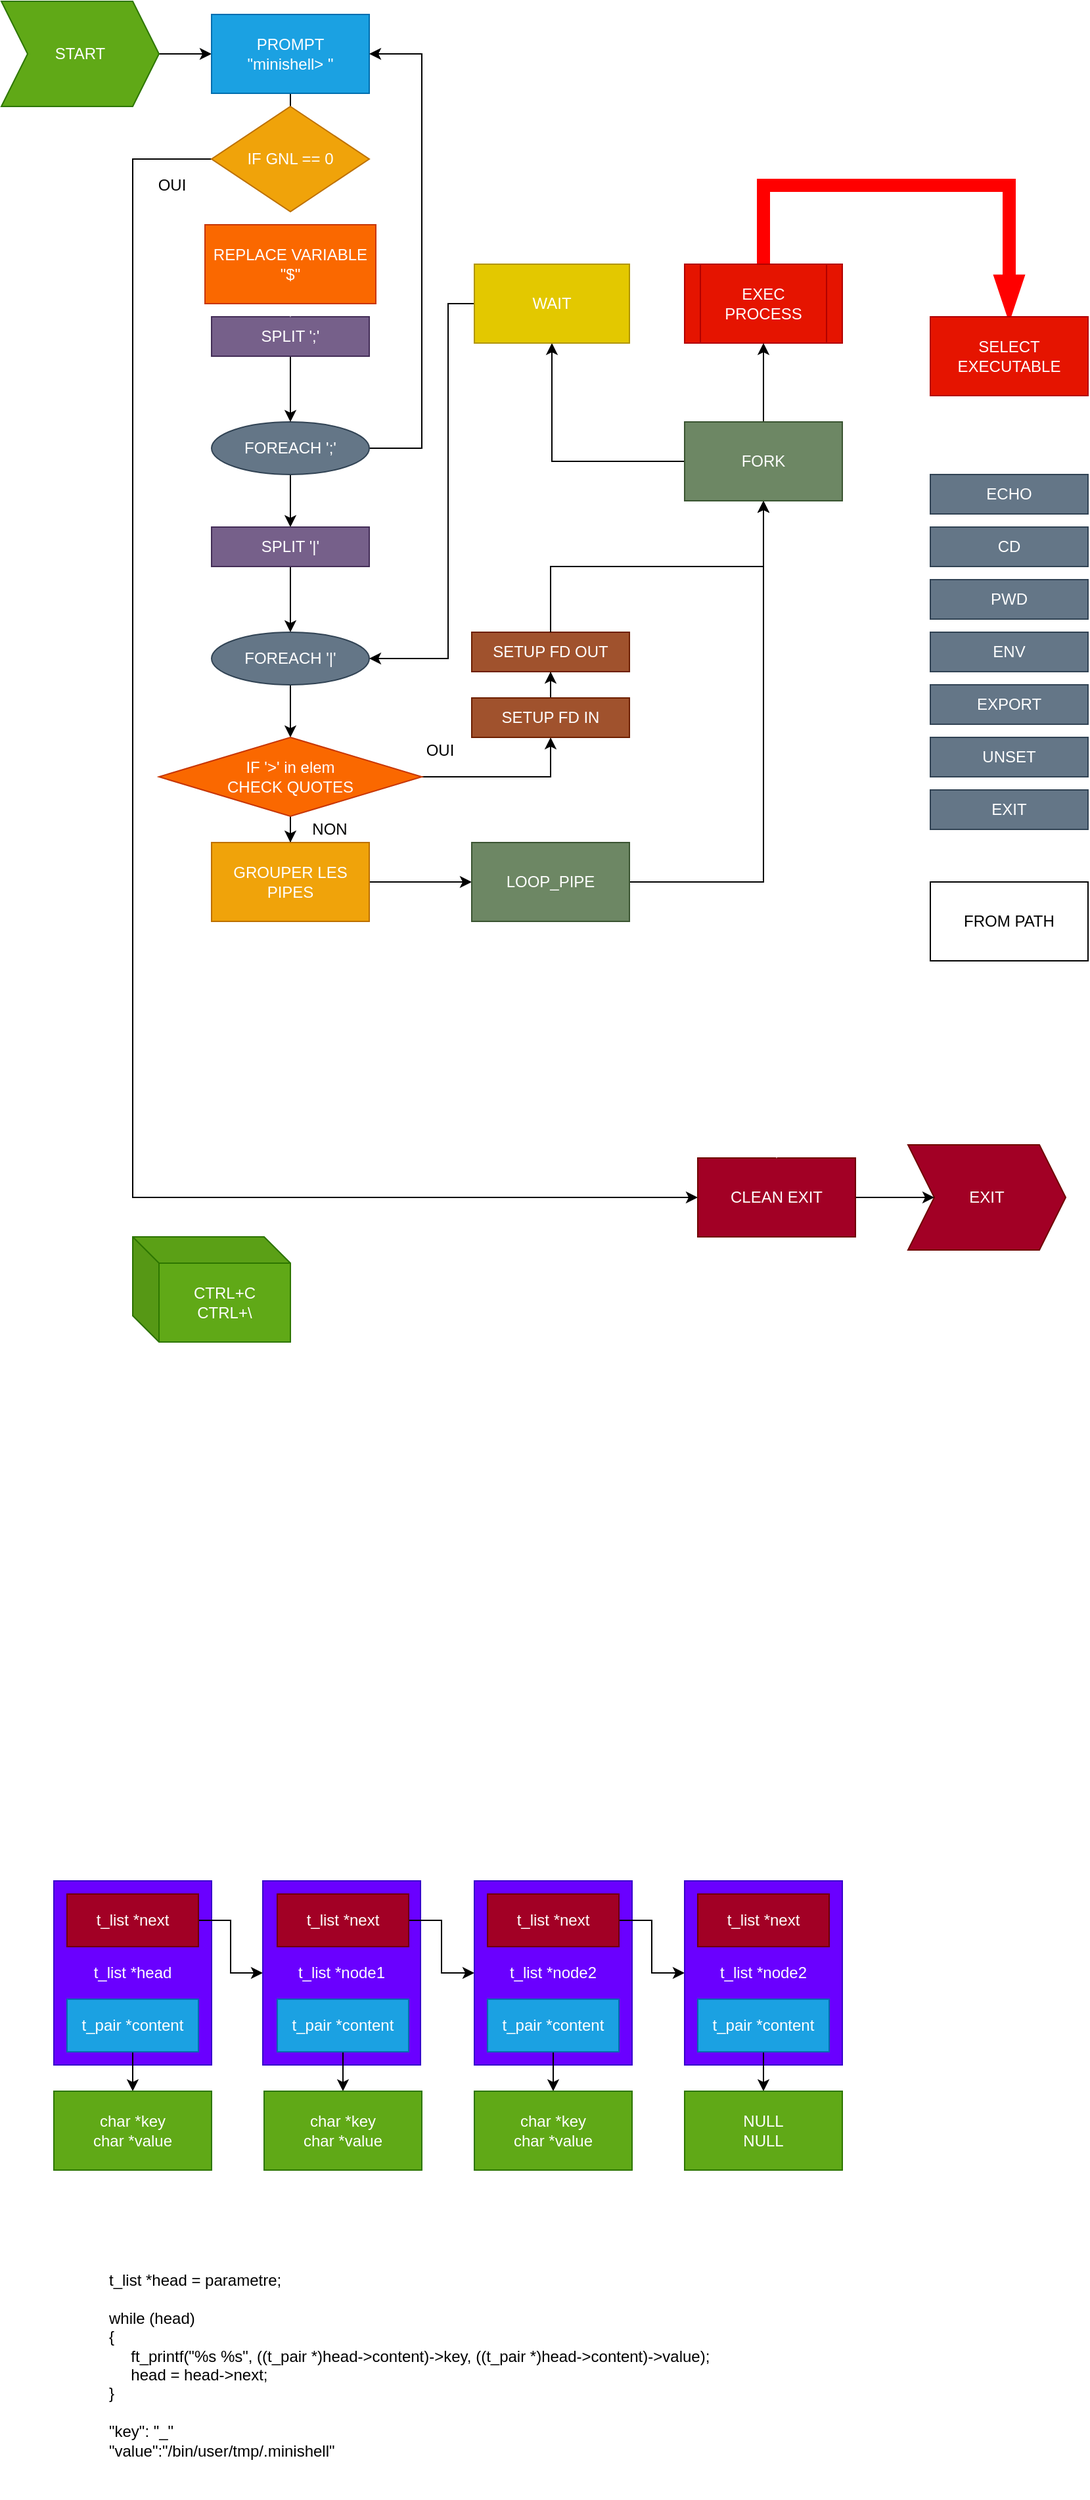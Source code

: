 <mxfile version="13.1.3">
    <diagram id="6hGFLwfOUW9BJ-s0fimq" name="Page-1">
        <mxGraphModel dx="1145" dy="655" grid="1" gridSize="10" guides="1" tooltips="1" connect="1" arrows="1" fold="1" page="1" pageScale="1" pageWidth="827" pageHeight="1169" math="0" shadow="0">
            <root>
                <mxCell id="0"/>
                <mxCell id="1" parent="0"/>
                <mxCell id="15" value="" style="edgeStyle=orthogonalEdgeStyle;rounded=0;orthogonalLoop=1;jettySize=auto;html=1;" parent="1" edge="1">
                    <mxGeometry relative="1" as="geometry">
                        <mxPoint x="223" y="410" as="sourcePoint"/>
                    </mxGeometry>
                </mxCell>
                <mxCell id="36" style="edgeStyle=orthogonalEdgeStyle;rounded=0;orthogonalLoop=1;jettySize=auto;html=1;exitX=1;exitY=0.5;exitDx=0;exitDy=0;entryX=0;entryY=0.5;entryDx=0;entryDy=0;" parent="1" source="33" target="35" edge="1">
                    <mxGeometry relative="1" as="geometry"/>
                </mxCell>
                <mxCell id="33" value="START" style="shape=step;perimeter=stepPerimeter;whiteSpace=wrap;html=1;fixedSize=1;fillColor=#60a917;strokeColor=#2D7600;fontColor=#ffffff;" parent="1" vertex="1">
                    <mxGeometry width="120" height="80" as="geometry"/>
                </mxCell>
                <mxCell id="34" value="EXIT" style="shape=step;perimeter=stepPerimeter;whiteSpace=wrap;html=1;fixedSize=1;fillColor=#a20025;strokeColor=#6F0000;fontColor=#ffffff;" parent="1" vertex="1">
                    <mxGeometry x="690" y="870" width="120" height="80" as="geometry"/>
                </mxCell>
                <mxCell id="37" style="edgeStyle=orthogonalEdgeStyle;rounded=0;orthogonalLoop=1;jettySize=auto;html=1;" parent="1" source="35" edge="1">
                    <mxGeometry relative="1" as="geometry">
                        <mxPoint x="220" y="120" as="targetPoint"/>
                    </mxGeometry>
                </mxCell>
                <mxCell id="35" value="PROMPT&lt;br&gt;&quot;minishell&amp;gt; &quot;" style="rounded=0;whiteSpace=wrap;html=1;fillColor=#1ba1e2;strokeColor=#006EAF;fontColor=#ffffff;" parent="1" vertex="1">
                    <mxGeometry x="160" y="10" width="120" height="60" as="geometry"/>
                </mxCell>
                <mxCell id="39" style="edgeStyle=orthogonalEdgeStyle;rounded=0;orthogonalLoop=1;jettySize=auto;html=1;entryX=0;entryY=0.5;entryDx=0;entryDy=0;exitX=0;exitY=0.5;exitDx=0;exitDy=0;" parent="1" source="42" target="40" edge="1">
                    <mxGeometry relative="1" as="geometry">
                        <mxPoint x="80" y="830.0" as="targetPoint"/>
                        <mxPoint x="160" y="150" as="sourcePoint"/>
                        <Array as="points">
                            <mxPoint x="100" y="120"/>
                            <mxPoint x="100" y="910"/>
                        </Array>
                    </mxGeometry>
                </mxCell>
                <mxCell id="41" style="edgeStyle=orthogonalEdgeStyle;rounded=0;orthogonalLoop=1;jettySize=auto;html=1;entryX=0;entryY=0.5;entryDx=0;entryDy=0;" parent="1" source="40" target="34" edge="1">
                    <mxGeometry relative="1" as="geometry"/>
                </mxCell>
                <mxCell id="40" value="CLEAN EXIT" style="rounded=0;whiteSpace=wrap;html=1;fillColor=#a20025;strokeColor=#6F0000;fontColor=#ffffff;" parent="1" vertex="1">
                    <mxGeometry x="530" y="880" width="120" height="60" as="geometry"/>
                </mxCell>
                <mxCell id="120" style="edgeStyle=orthogonalEdgeStyle;rounded=0;orthogonalLoop=1;jettySize=auto;html=1;exitX=0.5;exitY=1;exitDx=0;exitDy=0;entryX=0.5;entryY=0;entryDx=0;entryDy=0;startArrow=none;startFill=0;endArrow=blockThin;endFill=1;strokeColor=#FFFFFF;strokeWidth=1;" parent="1" source="42" target="118" edge="1">
                    <mxGeometry relative="1" as="geometry"/>
                </mxCell>
                <mxCell id="42" value="&lt;span style=&quot;color: rgb(255 , 255 , 255)&quot;&gt;IF GNL == 0&lt;/span&gt;" style="rhombus;whiteSpace=wrap;html=1;fillColor=#f0a30a;strokeColor=#BD7000;fontColor=#ffffff;" parent="1" vertex="1">
                    <mxGeometry x="160" y="80" width="120" height="80" as="geometry"/>
                </mxCell>
                <mxCell id="43" value="OUI" style="text;html=1;strokeColor=none;fillColor=none;align=center;verticalAlign=middle;whiteSpace=wrap;rounded=0;" parent="1" vertex="1">
                    <mxGeometry x="110" y="130" width="40" height="20" as="geometry"/>
                </mxCell>
                <mxCell id="50" style="edgeStyle=orthogonalEdgeStyle;rounded=0;orthogonalLoop=1;jettySize=auto;html=1;exitX=0.5;exitY=1;exitDx=0;exitDy=0;entryX=0.5;entryY=0;entryDx=0;entryDy=0;" parent="1" source="45" target="49" edge="1">
                    <mxGeometry relative="1" as="geometry"/>
                </mxCell>
                <mxCell id="73" style="edgeStyle=orthogonalEdgeStyle;rounded=0;orthogonalLoop=1;jettySize=auto;html=1;exitX=1;exitY=0.5;exitDx=0;exitDy=0;entryX=1;entryY=0.5;entryDx=0;entryDy=0;" parent="1" source="45" target="35" edge="1">
                    <mxGeometry relative="1" as="geometry">
                        <Array as="points">
                            <mxPoint x="320" y="340"/>
                            <mxPoint x="320" y="40"/>
                        </Array>
                    </mxGeometry>
                </mxCell>
                <mxCell id="45" value="FOREACH ';'" style="ellipse;whiteSpace=wrap;html=1;fillColor=#647687;strokeColor=#314354;fontColor=#ffffff;" parent="1" vertex="1">
                    <mxGeometry x="160" y="320" width="120" height="40" as="geometry"/>
                </mxCell>
                <mxCell id="47" style="edgeStyle=orthogonalEdgeStyle;rounded=0;orthogonalLoop=1;jettySize=auto;html=1;exitX=0.5;exitY=1;exitDx=0;exitDy=0;entryX=0.5;entryY=0;entryDx=0;entryDy=0;" parent="1" source="46" target="45" edge="1">
                    <mxGeometry relative="1" as="geometry"/>
                </mxCell>
                <mxCell id="46" value="SPLIT ';'" style="rounded=0;whiteSpace=wrap;html=1;fillColor=#76608a;strokeColor=#432D57;fontColor=#ffffff;" parent="1" vertex="1">
                    <mxGeometry x="160" y="240" width="120" height="30" as="geometry"/>
                </mxCell>
                <mxCell id="52" style="edgeStyle=orthogonalEdgeStyle;rounded=0;orthogonalLoop=1;jettySize=auto;html=1;exitX=0.5;exitY=1;exitDx=0;exitDy=0;entryX=0.5;entryY=0;entryDx=0;entryDy=0;" parent="1" source="49" edge="1">
                    <mxGeometry relative="1" as="geometry">
                        <mxPoint x="220" y="480" as="targetPoint"/>
                    </mxGeometry>
                </mxCell>
                <mxCell id="49" value="SPLIT '|'" style="rounded=0;whiteSpace=wrap;html=1;fillColor=#76608a;strokeColor=#432D57;fontColor=#ffffff;" parent="1" vertex="1">
                    <mxGeometry x="160" y="400" width="120" height="30" as="geometry"/>
                </mxCell>
                <mxCell id="55" style="edgeStyle=orthogonalEdgeStyle;rounded=0;orthogonalLoop=1;jettySize=auto;html=1;exitX=0.5;exitY=1;exitDx=0;exitDy=0;entryX=0.5;entryY=0;entryDx=0;entryDy=0;" parent="1" source="53" target="54" edge="1">
                    <mxGeometry relative="1" as="geometry"/>
                </mxCell>
                <mxCell id="53" value="FOREACH '|'" style="ellipse;whiteSpace=wrap;html=1;fillColor=#647687;strokeColor=#314354;fontColor=#ffffff;" parent="1" vertex="1">
                    <mxGeometry x="160" y="480" width="120" height="40" as="geometry"/>
                </mxCell>
                <mxCell id="56" style="edgeStyle=orthogonalEdgeStyle;rounded=0;orthogonalLoop=1;jettySize=auto;html=1;entryX=0.5;entryY=0;entryDx=0;entryDy=0;" parent="1" source="54" target="57" edge="1">
                    <mxGeometry relative="1" as="geometry">
                        <mxPoint x="220" y="720" as="targetPoint"/>
                    </mxGeometry>
                </mxCell>
                <mxCell id="59" style="edgeStyle=orthogonalEdgeStyle;rounded=0;orthogonalLoop=1;jettySize=auto;html=1;entryX=0.5;entryY=1;entryDx=0;entryDy=0;" parent="1" source="54" target="60" edge="1">
                    <mxGeometry relative="1" as="geometry">
                        <mxPoint x="390" y="590" as="targetPoint"/>
                    </mxGeometry>
                </mxCell>
                <mxCell id="54" value="IF '&amp;gt;' in elem&lt;br&gt;CHECK QUOTES" style="rhombus;whiteSpace=wrap;html=1;fillColor=#fa6800;strokeColor=#C73500;fontColor=#ffffff;" parent="1" vertex="1">
                    <mxGeometry x="120" y="560" width="200" height="60" as="geometry"/>
                </mxCell>
                <mxCell id="66" style="edgeStyle=orthogonalEdgeStyle;rounded=0;orthogonalLoop=1;jettySize=auto;html=1;entryX=0;entryY=0.5;entryDx=0;entryDy=0;" parent="1" source="57" target="67" edge="1">
                    <mxGeometry relative="1" as="geometry">
                        <mxPoint x="360" y="670" as="targetPoint"/>
                    </mxGeometry>
                </mxCell>
                <mxCell id="57" value="GROUPER LES PIPES" style="rounded=0;whiteSpace=wrap;html=1;fillColor=#f0a30a;strokeColor=#BD7000;fontColor=#ffffff;" parent="1" vertex="1">
                    <mxGeometry x="160" y="640" width="120" height="60" as="geometry"/>
                </mxCell>
                <mxCell id="58" value="NON" style="text;html=1;strokeColor=none;fillColor=none;align=center;verticalAlign=middle;whiteSpace=wrap;rounded=0;" parent="1" vertex="1">
                    <mxGeometry x="230" y="620" width="40" height="20" as="geometry"/>
                </mxCell>
                <mxCell id="62" style="edgeStyle=orthogonalEdgeStyle;rounded=0;orthogonalLoop=1;jettySize=auto;html=1;entryX=0.5;entryY=1;entryDx=0;entryDy=0;" parent="1" source="60" target="61" edge="1">
                    <mxGeometry relative="1" as="geometry"/>
                </mxCell>
                <mxCell id="60" value="SETUP FD IN" style="rounded=0;whiteSpace=wrap;html=1;fillColor=#a0522d;strokeColor=#6D1F00;fontColor=#ffffff;" parent="1" vertex="1">
                    <mxGeometry x="358" y="530" width="120" height="30" as="geometry"/>
                </mxCell>
                <mxCell id="61" value="SETUP FD OUT" style="rounded=0;whiteSpace=wrap;html=1;fillColor=#a0522d;strokeColor=#6D1F00;fontColor=#ffffff;" parent="1" vertex="1">
                    <mxGeometry x="358" y="480" width="120" height="30" as="geometry"/>
                </mxCell>
                <mxCell id="63" value="OUI" style="text;html=1;strokeColor=none;fillColor=none;align=center;verticalAlign=middle;whiteSpace=wrap;rounded=0;" parent="1" vertex="1">
                    <mxGeometry x="314" y="560" width="40" height="20" as="geometry"/>
                </mxCell>
                <mxCell id="81" style="edgeStyle=orthogonalEdgeStyle;rounded=0;orthogonalLoop=1;jettySize=auto;html=1;entryX=0.5;entryY=1;entryDx=0;entryDy=0;exitX=0.5;exitY=0;exitDx=0;exitDy=0;" parent="1" source="61" target="77" edge="1">
                    <mxGeometry relative="1" as="geometry">
                        <mxPoint x="478" y="430" as="sourcePoint"/>
                    </mxGeometry>
                </mxCell>
                <mxCell id="82" style="edgeStyle=orthogonalEdgeStyle;rounded=0;orthogonalLoop=1;jettySize=auto;html=1;entryX=0.5;entryY=1;entryDx=0;entryDy=0;" parent="1" source="67" target="77" edge="1">
                    <mxGeometry relative="1" as="geometry"/>
                </mxCell>
                <mxCell id="67" value="LOOP_PIPE" style="rounded=0;whiteSpace=wrap;html=1;fillColor=#6d8764;strokeColor=#3A5431;fontColor=#ffffff;" parent="1" vertex="1">
                    <mxGeometry x="358" y="640" width="120" height="60" as="geometry"/>
                </mxCell>
                <mxCell id="91" style="edgeStyle=orthogonalEdgeStyle;rounded=0;orthogonalLoop=1;jettySize=auto;html=1;exitX=0.5;exitY=0;exitDx=0;exitDy=0;entryX=0.5;entryY=0;entryDx=0;entryDy=0;strokeWidth=10;strokeColor=#FF0000;startArrow=none;startFill=0;endArrow=blockThin;endFill=1;" parent="1" source="75" target="90" edge="1">
                    <mxGeometry relative="1" as="geometry">
                        <Array as="points">
                            <mxPoint x="580" y="140"/>
                            <mxPoint x="767" y="140"/>
                        </Array>
                    </mxGeometry>
                </mxCell>
                <mxCell id="75" value="EXEC PROCESS" style="shape=process;whiteSpace=wrap;html=1;backgroundOutline=1;fillColor=#e51400;strokeColor=#B20000;fontColor=#ffffff;" parent="1" vertex="1">
                    <mxGeometry x="520" y="200" width="120" height="60" as="geometry"/>
                </mxCell>
                <mxCell id="79" style="edgeStyle=orthogonalEdgeStyle;rounded=0;orthogonalLoop=1;jettySize=auto;html=1;entryX=0.5;entryY=1;entryDx=0;entryDy=0;" parent="1" source="77" target="78" edge="1">
                    <mxGeometry relative="1" as="geometry"/>
                </mxCell>
                <mxCell id="80" style="edgeStyle=orthogonalEdgeStyle;rounded=0;orthogonalLoop=1;jettySize=auto;html=1;entryX=0.5;entryY=1;entryDx=0;entryDy=0;" parent="1" source="77" target="75" edge="1">
                    <mxGeometry relative="1" as="geometry"/>
                </mxCell>
                <mxCell id="77" value="FORK" style="rounded=0;whiteSpace=wrap;html=1;fillColor=#6d8764;strokeColor=#3A5431;fontColor=#ffffff;" parent="1" vertex="1">
                    <mxGeometry x="520" y="320" width="120" height="60" as="geometry"/>
                </mxCell>
                <mxCell id="88" style="edgeStyle=orthogonalEdgeStyle;rounded=0;orthogonalLoop=1;jettySize=auto;html=1;entryX=1;entryY=0.5;entryDx=0;entryDy=0;" parent="1" source="78" target="53" edge="1">
                    <mxGeometry relative="1" as="geometry">
                        <Array as="points">
                            <mxPoint x="340" y="230"/>
                            <mxPoint x="340" y="500"/>
                        </Array>
                    </mxGeometry>
                </mxCell>
                <mxCell id="78" value="WAIT" style="rounded=0;whiteSpace=wrap;html=1;fillColor=#e3c800;strokeColor=#B09500;fontColor=#ffffff;" parent="1" vertex="1">
                    <mxGeometry x="360" y="200" width="118" height="60" as="geometry"/>
                </mxCell>
                <mxCell id="96" style="edgeStyle=orthogonalEdgeStyle;rounded=0;orthogonalLoop=1;jettySize=auto;html=1;exitX=0.5;exitY=1;exitDx=0;exitDy=0;entryX=0.5;entryY=0;entryDx=0;entryDy=0;startArrow=none;startFill=0;endArrow=blockThin;endFill=1;strokeColor=#FFFFFF;strokeWidth=1;" parent="1" source="90" target="94" edge="1">
                    <mxGeometry relative="1" as="geometry"/>
                </mxCell>
                <mxCell id="90" value="SELECT EXECUTABLE" style="rounded=0;whiteSpace=wrap;html=1;fillColor=#e51400;strokeColor=#B20000;fontColor=#ffffff;" parent="1" vertex="1">
                    <mxGeometry x="707" y="240" width="120" height="60" as="geometry"/>
                </mxCell>
                <mxCell id="105" style="edgeStyle=orthogonalEdgeStyle;rounded=0;orthogonalLoop=1;jettySize=auto;html=1;exitX=0.5;exitY=1;exitDx=0;exitDy=0;entryX=0.5;entryY=0;entryDx=0;entryDy=0;startArrow=none;startFill=0;endArrow=blockThin;endFill=1;strokeColor=#FFFFFF;strokeWidth=1;" parent="1" source="94" target="97" edge="1">
                    <mxGeometry relative="1" as="geometry"/>
                </mxCell>
                <mxCell id="94" value="ECHO" style="rounded=0;whiteSpace=wrap;html=1;fillColor=#647687;strokeColor=#314354;fontColor=#ffffff;" parent="1" vertex="1">
                    <mxGeometry x="707" y="360" width="120" height="30" as="geometry"/>
                </mxCell>
                <mxCell id="106" style="edgeStyle=orthogonalEdgeStyle;rounded=0;orthogonalLoop=1;jettySize=auto;html=1;exitX=0.5;exitY=1;exitDx=0;exitDy=0;entryX=0.5;entryY=0;entryDx=0;entryDy=0;startArrow=none;startFill=0;endArrow=blockThin;endFill=1;strokeColor=#FFFFFF;strokeWidth=1;" parent="1" source="97" target="98" edge="1">
                    <mxGeometry relative="1" as="geometry"/>
                </mxCell>
                <mxCell id="97" value="CD" style="rounded=0;whiteSpace=wrap;html=1;fillColor=#647687;strokeColor=#314354;fontColor=#ffffff;" parent="1" vertex="1">
                    <mxGeometry x="707" y="400" width="120" height="30" as="geometry"/>
                </mxCell>
                <mxCell id="107" style="edgeStyle=orthogonalEdgeStyle;rounded=0;orthogonalLoop=1;jettySize=auto;html=1;exitX=0.5;exitY=1;exitDx=0;exitDy=0;entryX=0.5;entryY=0;entryDx=0;entryDy=0;startArrow=none;startFill=0;endArrow=blockThin;endFill=1;strokeColor=#FFFFFF;strokeWidth=1;" parent="1" source="98" target="100" edge="1">
                    <mxGeometry relative="1" as="geometry"/>
                </mxCell>
                <mxCell id="98" value="PWD" style="rounded=0;whiteSpace=wrap;html=1;fillColor=#647687;strokeColor=#314354;fontColor=#ffffff;" parent="1" vertex="1">
                    <mxGeometry x="707" y="440" width="120" height="30" as="geometry"/>
                </mxCell>
                <mxCell id="99" style="edgeStyle=orthogonalEdgeStyle;rounded=0;orthogonalLoop=1;jettySize=auto;html=1;exitX=0.5;exitY=1;exitDx=0;exitDy=0;startArrow=none;startFill=0;endArrow=blockThin;endFill=1;strokeColor=#FFFFFF;strokeWidth=1;" parent="1" source="98" target="98" edge="1">
                    <mxGeometry relative="1" as="geometry"/>
                </mxCell>
                <mxCell id="108" style="edgeStyle=orthogonalEdgeStyle;rounded=0;orthogonalLoop=1;jettySize=auto;html=1;exitX=0.5;exitY=1;exitDx=0;exitDy=0;entryX=0.5;entryY=0;entryDx=0;entryDy=0;startArrow=none;startFill=0;endArrow=blockThin;endFill=1;strokeColor=#FFFFFF;strokeWidth=1;" parent="1" source="100" target="102" edge="1">
                    <mxGeometry relative="1" as="geometry"/>
                </mxCell>
                <mxCell id="100" value="ENV" style="rounded=0;whiteSpace=wrap;html=1;fillColor=#647687;strokeColor=#314354;fontColor=#ffffff;" parent="1" vertex="1">
                    <mxGeometry x="707" y="480" width="120" height="30" as="geometry"/>
                </mxCell>
                <mxCell id="109" style="edgeStyle=orthogonalEdgeStyle;rounded=0;orthogonalLoop=1;jettySize=auto;html=1;exitX=0.5;exitY=1;exitDx=0;exitDy=0;entryX=0.5;entryY=0;entryDx=0;entryDy=0;startArrow=none;startFill=0;endArrow=blockThin;endFill=1;strokeColor=#FFFFFF;strokeWidth=1;" parent="1" target="103" edge="1">
                    <mxGeometry relative="1" as="geometry">
                        <mxPoint x="770" y="550" as="sourcePoint"/>
                    </mxGeometry>
                </mxCell>
                <mxCell id="102" value="EXPORT" style="rounded=0;whiteSpace=wrap;html=1;fillColor=#647687;strokeColor=#314354;fontColor=#ffffff;" parent="1" vertex="1">
                    <mxGeometry x="707" y="520" width="120" height="30" as="geometry"/>
                </mxCell>
                <mxCell id="110" style="edgeStyle=orthogonalEdgeStyle;rounded=0;orthogonalLoop=1;jettySize=auto;html=1;exitX=0.5;exitY=1;exitDx=0;exitDy=0;entryX=0.5;entryY=0;entryDx=0;entryDy=0;startArrow=none;startFill=0;endArrow=blockThin;endFill=1;strokeColor=#FFFFFF;strokeWidth=1;" parent="1" source="103" target="104" edge="1">
                    <mxGeometry relative="1" as="geometry"/>
                </mxCell>
                <mxCell id="103" value="UNSET" style="rounded=0;whiteSpace=wrap;html=1;fillColor=#647687;strokeColor=#314354;fontColor=#ffffff;" parent="1" vertex="1">
                    <mxGeometry x="707" y="560" width="120" height="30" as="geometry"/>
                </mxCell>
                <mxCell id="112" style="edgeStyle=orthogonalEdgeStyle;rounded=0;orthogonalLoop=1;jettySize=auto;html=1;exitX=0.5;exitY=1;exitDx=0;exitDy=0;entryX=0.5;entryY=0;entryDx=0;entryDy=0;startArrow=none;startFill=0;endArrow=blockThin;endFill=1;strokeColor=#FFFFFF;strokeWidth=1;" parent="1" source="104" target="111" edge="1">
                    <mxGeometry relative="1" as="geometry"/>
                </mxCell>
                <mxCell id="104" value="EXIT" style="rounded=0;whiteSpace=wrap;html=1;fillColor=#647687;strokeColor=#314354;fontColor=#ffffff;" parent="1" vertex="1">
                    <mxGeometry x="707" y="600" width="120" height="30" as="geometry"/>
                </mxCell>
                <mxCell id="117" style="edgeStyle=orthogonalEdgeStyle;rounded=0;orthogonalLoop=1;jettySize=auto;html=1;exitX=0.5;exitY=1;exitDx=0;exitDy=0;entryX=0.5;entryY=0;entryDx=0;entryDy=0;startArrow=none;startFill=0;endArrow=blockThin;endFill=1;strokeColor=#FFFFFF;strokeWidth=1;" parent="1" source="111" target="40" edge="1">
                    <mxGeometry relative="1" as="geometry"/>
                </mxCell>
                <mxCell id="111" value="FROM PATH" style="rounded=0;whiteSpace=wrap;html=1;" parent="1" vertex="1">
                    <mxGeometry x="707" y="670" width="120" height="60" as="geometry"/>
                </mxCell>
                <mxCell id="114" value="CTRL+C&lt;br&gt;CTRL+\" style="shape=cube;whiteSpace=wrap;html=1;boundedLbl=1;backgroundOutline=1;darkOpacity=0.05;darkOpacity2=0.1;fillColor=#60a917;strokeColor=#2D7600;fontColor=#ffffff;" parent="1" vertex="1">
                    <mxGeometry x="100" y="940" width="120" height="80" as="geometry"/>
                </mxCell>
                <mxCell id="121" style="edgeStyle=orthogonalEdgeStyle;rounded=0;orthogonalLoop=1;jettySize=auto;html=1;exitX=0.5;exitY=1;exitDx=0;exitDy=0;entryX=0.5;entryY=0;entryDx=0;entryDy=0;startArrow=none;startFill=0;endArrow=blockThin;endFill=1;strokeColor=#FFFFFF;strokeWidth=1;" parent="1" source="118" target="46" edge="1">
                    <mxGeometry relative="1" as="geometry"/>
                </mxCell>
                <mxCell id="118" value="REPLACE VARIABLE &quot;$&quot;" style="rounded=0;whiteSpace=wrap;html=1;fillColor=#fa6800;strokeColor=#C73500;fontColor=#ffffff;" parent="1" vertex="1">
                    <mxGeometry x="155" y="170" width="130" height="60" as="geometry"/>
                </mxCell>
                <mxCell id="125" value="&lt;span&gt;t_list *head&lt;/span&gt;" style="rounded=0;whiteSpace=wrap;html=1;fillColor=#6a00ff;strokeColor=#3700CC;fontColor=#ffffff;" parent="1" vertex="1">
                    <mxGeometry x="40" y="1430" width="120" height="140" as="geometry"/>
                </mxCell>
                <mxCell id="131" style="edgeStyle=orthogonalEdgeStyle;rounded=0;orthogonalLoop=1;jettySize=auto;html=1;exitX=1;exitY=0.5;exitDx=0;exitDy=0;entryX=0;entryY=0.5;entryDx=0;entryDy=0;" parent="1" source="126" target="128" edge="1">
                    <mxGeometry relative="1" as="geometry"/>
                </mxCell>
                <mxCell id="126" value="&lt;span&gt;t_list *next&lt;/span&gt;" style="rounded=0;whiteSpace=wrap;html=1;fillColor=#a20025;strokeColor=#6F0000;fontColor=#ffffff;" parent="1" vertex="1">
                    <mxGeometry x="50" y="1440" width="100" height="40" as="geometry"/>
                </mxCell>
                <mxCell id="137" style="edgeStyle=orthogonalEdgeStyle;rounded=0;orthogonalLoop=1;jettySize=auto;html=1;exitX=0.5;exitY=1;exitDx=0;exitDy=0;entryX=0.5;entryY=0;entryDx=0;entryDy=0;" parent="1" source="127" target="136" edge="1">
                    <mxGeometry relative="1" as="geometry"/>
                </mxCell>
                <mxCell id="127" value="t_pair *content" style="rounded=0;whiteSpace=wrap;html=1;fillColor=#1ba1e2;strokeColor=#006EAF;fontColor=#ffffff;" parent="1" vertex="1">
                    <mxGeometry x="50" y="1520" width="100" height="40" as="geometry"/>
                </mxCell>
                <mxCell id="128" value="&lt;span&gt;t_list *&lt;/span&gt;node1" style="rounded=0;whiteSpace=wrap;html=1;fillColor=#6a00ff;strokeColor=#3700CC;fontColor=#ffffff;" parent="1" vertex="1">
                    <mxGeometry x="199" y="1430" width="120" height="140" as="geometry"/>
                </mxCell>
                <mxCell id="135" style="edgeStyle=orthogonalEdgeStyle;rounded=0;orthogonalLoop=1;jettySize=auto;html=1;exitX=1;exitY=0.5;exitDx=0;exitDy=0;entryX=0;entryY=0.5;entryDx=0;entryDy=0;" parent="1" source="129" target="132" edge="1">
                    <mxGeometry relative="1" as="geometry"/>
                </mxCell>
                <mxCell id="129" value="&lt;span&gt;t_list *next&lt;/span&gt;" style="rounded=0;whiteSpace=wrap;html=1;fillColor=#a20025;strokeColor=#6F0000;fontColor=#ffffff;" parent="1" vertex="1">
                    <mxGeometry x="210" y="1440" width="100" height="40" as="geometry"/>
                </mxCell>
                <mxCell id="140" style="edgeStyle=orthogonalEdgeStyle;rounded=0;orthogonalLoop=1;jettySize=auto;html=1;exitX=0.5;exitY=1;exitDx=0;exitDy=0;entryX=0.5;entryY=0;entryDx=0;entryDy=0;" parent="1" source="130" target="139" edge="1">
                    <mxGeometry relative="1" as="geometry"/>
                </mxCell>
                <mxCell id="130" value="t_pair *content" style="rounded=0;whiteSpace=wrap;html=1;fillColor=#1ba1e2;strokeColor=#006EAF;fontColor=#ffffff;" parent="1" vertex="1">
                    <mxGeometry x="210" y="1520" width="100" height="40" as="geometry"/>
                </mxCell>
                <mxCell id="132" value="&lt;span&gt;t_list *&lt;/span&gt;node2" style="rounded=0;whiteSpace=wrap;html=1;fillColor=#6a00ff;strokeColor=#3700CC;fontColor=#ffffff;" parent="1" vertex="1">
                    <mxGeometry x="360" y="1430" width="120" height="140" as="geometry"/>
                </mxCell>
                <mxCell id="150" style="edgeStyle=orthogonalEdgeStyle;rounded=0;orthogonalLoop=1;jettySize=auto;html=1;exitX=1;exitY=0.5;exitDx=0;exitDy=0;entryX=0;entryY=0.5;entryDx=0;entryDy=0;" parent="1" source="133" target="145" edge="1">
                    <mxGeometry relative="1" as="geometry"/>
                </mxCell>
                <mxCell id="133" value="&lt;span&gt;t_list *next&lt;/span&gt;" style="rounded=0;whiteSpace=wrap;html=1;fillColor=#a20025;strokeColor=#6F0000;fontColor=#ffffff;" parent="1" vertex="1">
                    <mxGeometry x="370" y="1440" width="100" height="40" as="geometry"/>
                </mxCell>
                <mxCell id="141" style="edgeStyle=orthogonalEdgeStyle;rounded=0;orthogonalLoop=1;jettySize=auto;html=1;exitX=0.5;exitY=1;exitDx=0;exitDy=0;entryX=0.5;entryY=0;entryDx=0;entryDy=0;" parent="1" source="134" target="138" edge="1">
                    <mxGeometry relative="1" as="geometry"/>
                </mxCell>
                <mxCell id="134" value="t_pair *content" style="rounded=0;whiteSpace=wrap;html=1;fillColor=#1ba1e2;strokeColor=#006EAF;fontColor=#ffffff;" parent="1" vertex="1">
                    <mxGeometry x="370" y="1520" width="100" height="40" as="geometry"/>
                </mxCell>
                <mxCell id="136" value="char *key&lt;br&gt;char *value" style="rounded=0;whiteSpace=wrap;html=1;fillColor=#60a917;strokeColor=#2D7600;fontColor=#ffffff;" parent="1" vertex="1">
                    <mxGeometry x="40" y="1590" width="120" height="60" as="geometry"/>
                </mxCell>
                <mxCell id="138" value="char *key&lt;br&gt;char *value" style="rounded=0;whiteSpace=wrap;html=1;fillColor=#60a917;strokeColor=#2D7600;fontColor=#ffffff;" parent="1" vertex="1">
                    <mxGeometry x="360" y="1590" width="120" height="60" as="geometry"/>
                </mxCell>
                <mxCell id="139" value="char *key&lt;br&gt;char *value" style="rounded=0;whiteSpace=wrap;html=1;fillColor=#60a917;strokeColor=#2D7600;fontColor=#ffffff;" parent="1" vertex="1">
                    <mxGeometry x="200" y="1590" width="120" height="60" as="geometry"/>
                </mxCell>
                <mxCell id="142" value="t_list *head = parametre;&lt;br&gt;&lt;br&gt;while (head)&lt;br&gt;{&lt;br&gt;&amp;nbsp; &amp;nbsp; &amp;nbsp;ft_printf(&quot;%s %s&quot;, ((t_pair *)head-&amp;gt;content)-&amp;gt;key, ((t_pair *)head-&amp;gt;content)-&amp;gt;value);&lt;br&gt;&amp;nbsp; &amp;nbsp; &amp;nbsp;head = head-&amp;gt;next;&lt;br&gt;}&lt;br&gt;&lt;br&gt;&quot;key&quot;: &quot;_&quot;&lt;br&gt;&quot;value&quot;:&quot;/bin/user/tmp/.minishell&quot;" style="text;html=1;strokeColor=none;fillColor=none;align=left;verticalAlign=top;whiteSpace=wrap;rounded=0;horizontal=1;" parent="1" vertex="1">
                    <mxGeometry x="80" y="1720" width="530" height="180" as="geometry"/>
                </mxCell>
                <mxCell id="145" value="&lt;span&gt;t_list *&lt;/span&gt;node2" style="rounded=0;whiteSpace=wrap;html=1;fillColor=#6a00ff;strokeColor=#3700CC;fontColor=#ffffff;" parent="1" vertex="1">
                    <mxGeometry x="520" y="1430" width="120" height="140" as="geometry"/>
                </mxCell>
                <mxCell id="146" value="&lt;span&gt;t_list *next&lt;/span&gt;" style="rounded=0;whiteSpace=wrap;html=1;fillColor=#a20025;strokeColor=#6F0000;fontColor=#ffffff;" parent="1" vertex="1">
                    <mxGeometry x="530" y="1440" width="100" height="40" as="geometry"/>
                </mxCell>
                <mxCell id="147" style="edgeStyle=orthogonalEdgeStyle;rounded=0;orthogonalLoop=1;jettySize=auto;html=1;exitX=0.5;exitY=1;exitDx=0;exitDy=0;entryX=0.5;entryY=0;entryDx=0;entryDy=0;" parent="1" source="148" target="149" edge="1">
                    <mxGeometry relative="1" as="geometry"/>
                </mxCell>
                <mxCell id="148" value="t_pair *content" style="rounded=0;whiteSpace=wrap;html=1;fillColor=#1ba1e2;strokeColor=#006EAF;fontColor=#ffffff;" parent="1" vertex="1">
                    <mxGeometry x="530" y="1520" width="100" height="40" as="geometry"/>
                </mxCell>
                <mxCell id="149" value="NULL&lt;br&gt;NULL" style="rounded=0;whiteSpace=wrap;html=1;fillColor=#60a917;strokeColor=#2D7600;fontColor=#ffffff;" parent="1" vertex="1">
                    <mxGeometry x="520" y="1590" width="120" height="60" as="geometry"/>
                </mxCell>
            </root>
        </mxGraphModel>
    </diagram>
</mxfile>